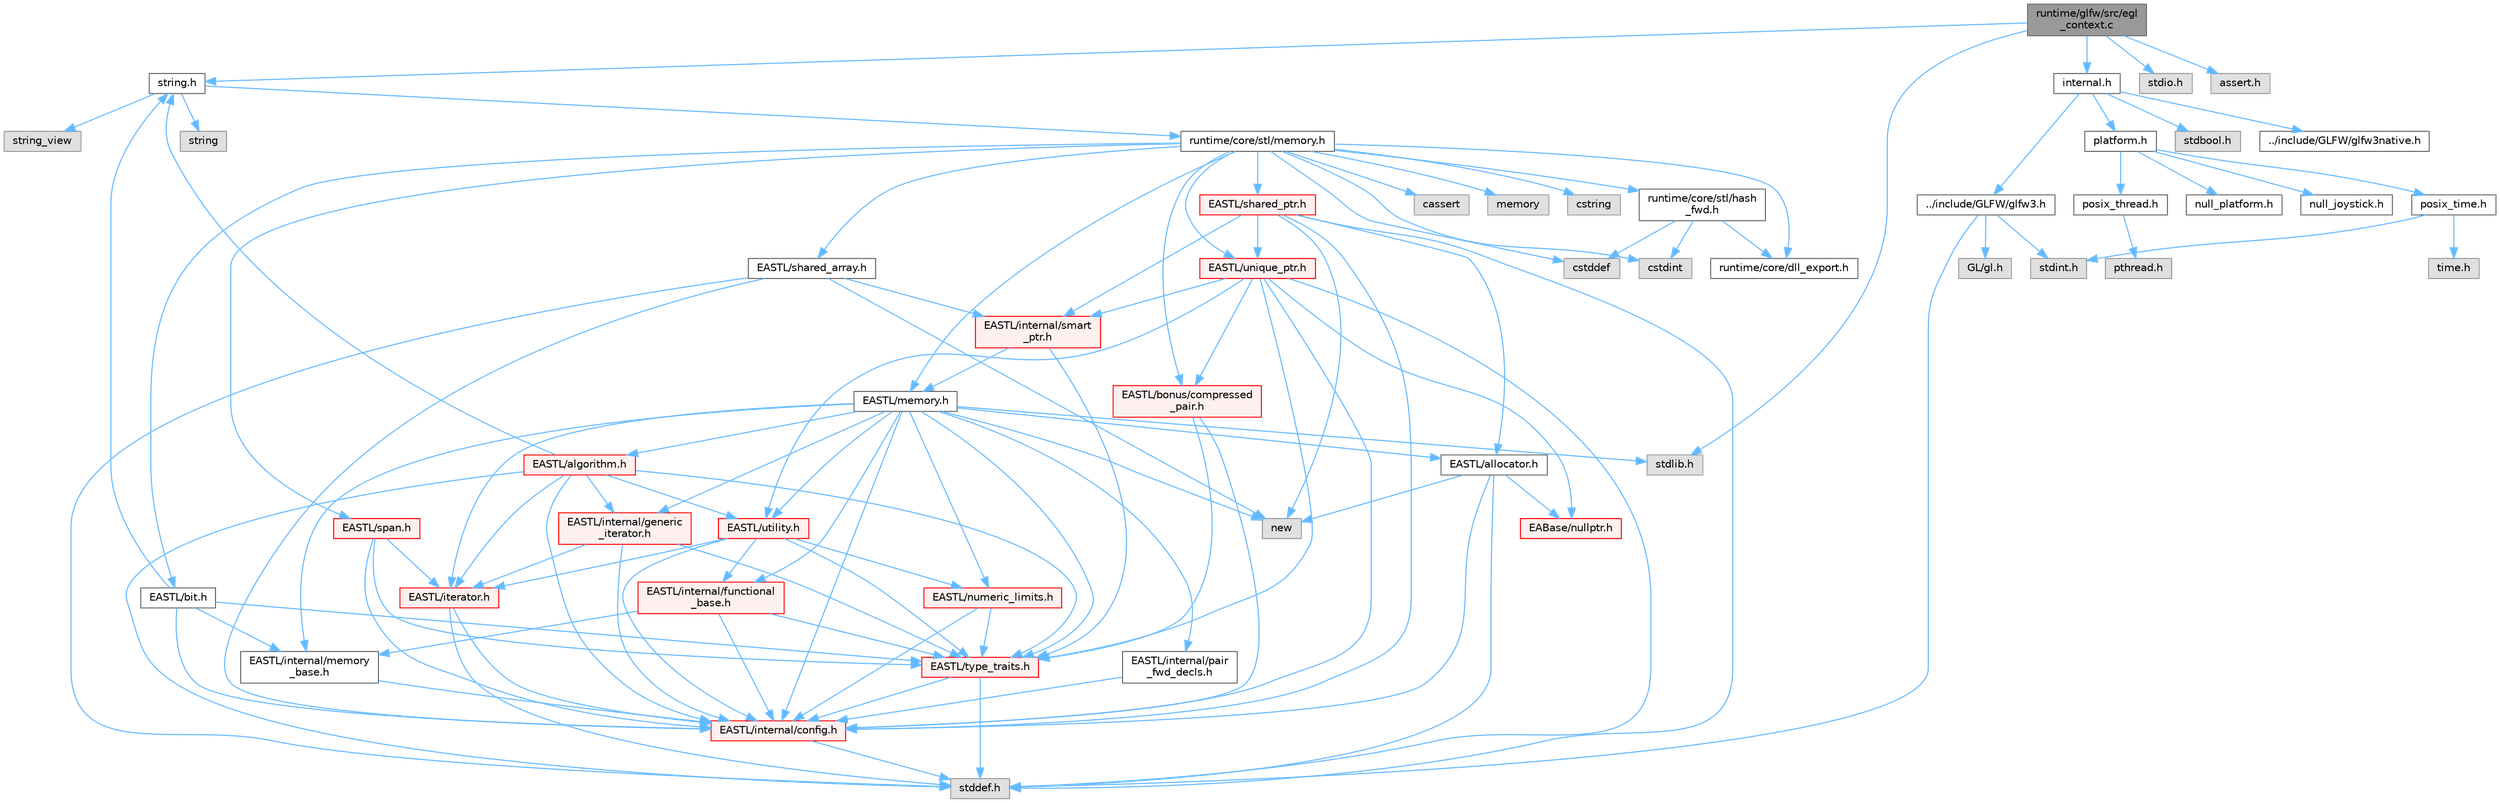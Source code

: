 digraph "runtime/glfw/src/egl_context.c"
{
 // LATEX_PDF_SIZE
  bgcolor="transparent";
  edge [fontname=Helvetica,fontsize=10,labelfontname=Helvetica,labelfontsize=10];
  node [fontname=Helvetica,fontsize=10,shape=box,height=0.2,width=0.4];
  Node1 [id="Node000001",label="runtime/glfw/src/egl\l_context.c",height=0.2,width=0.4,color="gray40", fillcolor="grey60", style="filled", fontcolor="black",tooltip=" "];
  Node1 -> Node2 [id="edge1_Node000001_Node000002",color="steelblue1",style="solid",tooltip=" "];
  Node2 [id="Node000002",label="internal.h",height=0.2,width=0.4,color="grey40", fillcolor="white", style="filled",URL="$glfw_2src_2internal_8h.html",tooltip=" "];
  Node2 -> Node3 [id="edge2_Node000002_Node000003",color="steelblue1",style="solid",tooltip=" "];
  Node3 [id="Node000003",label="../include/GLFW/glfw3.h",height=0.2,width=0.4,color="grey40", fillcolor="white", style="filled",URL="$glfw_2include_2_g_l_f_w_2glfw3_8h.html",tooltip="The header of the GLFW 3 API."];
  Node3 -> Node4 [id="edge3_Node000003_Node000004",color="steelblue1",style="solid",tooltip=" "];
  Node4 [id="Node000004",label="stddef.h",height=0.2,width=0.4,color="grey60", fillcolor="#E0E0E0", style="filled",tooltip=" "];
  Node3 -> Node5 [id="edge4_Node000003_Node000005",color="steelblue1",style="solid",tooltip=" "];
  Node5 [id="Node000005",label="stdint.h",height=0.2,width=0.4,color="grey60", fillcolor="#E0E0E0", style="filled",tooltip=" "];
  Node3 -> Node6 [id="edge5_Node000003_Node000006",color="steelblue1",style="solid",tooltip=" "];
  Node6 [id="Node000006",label="GL/gl.h",height=0.2,width=0.4,color="grey60", fillcolor="#E0E0E0", style="filled",tooltip=" "];
  Node2 -> Node7 [id="edge6_Node000002_Node000007",color="steelblue1",style="solid",tooltip=" "];
  Node7 [id="Node000007",label="stdbool.h",height=0.2,width=0.4,color="grey60", fillcolor="#E0E0E0", style="filled",tooltip=" "];
  Node2 -> Node8 [id="edge7_Node000002_Node000008",color="steelblue1",style="solid",tooltip=" "];
  Node8 [id="Node000008",label="platform.h",height=0.2,width=0.4,color="grey40", fillcolor="white", style="filled",URL="$glfw_2src_2_platform_8h.html",tooltip=" "];
  Node8 -> Node9 [id="edge8_Node000008_Node000009",color="steelblue1",style="solid",tooltip=" "];
  Node9 [id="Node000009",label="null_platform.h",height=0.2,width=0.4,color="grey40", fillcolor="white", style="filled",URL="$null__platform_8h.html",tooltip=" "];
  Node8 -> Node10 [id="edge9_Node000008_Node000010",color="steelblue1",style="solid",tooltip=" "];
  Node10 [id="Node000010",label="null_joystick.h",height=0.2,width=0.4,color="grey40", fillcolor="white", style="filled",URL="$null__joystick_8h.html",tooltip=" "];
  Node8 -> Node11 [id="edge10_Node000008_Node000011",color="steelblue1",style="solid",tooltip=" "];
  Node11 [id="Node000011",label="posix_thread.h",height=0.2,width=0.4,color="grey40", fillcolor="white", style="filled",URL="$posix__thread_8h.html",tooltip=" "];
  Node11 -> Node12 [id="edge11_Node000011_Node000012",color="steelblue1",style="solid",tooltip=" "];
  Node12 [id="Node000012",label="pthread.h",height=0.2,width=0.4,color="grey60", fillcolor="#E0E0E0", style="filled",tooltip=" "];
  Node8 -> Node13 [id="edge12_Node000008_Node000013",color="steelblue1",style="solid",tooltip=" "];
  Node13 [id="Node000013",label="posix_time.h",height=0.2,width=0.4,color="grey40", fillcolor="white", style="filled",URL="$posix__time_8h.html",tooltip=" "];
  Node13 -> Node5 [id="edge13_Node000013_Node000005",color="steelblue1",style="solid",tooltip=" "];
  Node13 -> Node14 [id="edge14_Node000013_Node000014",color="steelblue1",style="solid",tooltip=" "];
  Node14 [id="Node000014",label="time.h",height=0.2,width=0.4,color="grey60", fillcolor="#E0E0E0", style="filled",tooltip=" "];
  Node2 -> Node15 [id="edge15_Node000002_Node000015",color="steelblue1",style="solid",tooltip=" "];
  Node15 [id="Node000015",label="../include/GLFW/glfw3native.h",height=0.2,width=0.4,color="grey40", fillcolor="white", style="filled",URL="$glfw_2include_2_g_l_f_w_2glfw3native_8h.html",tooltip="The header of the native access functions."];
  Node1 -> Node16 [id="edge16_Node000001_Node000016",color="steelblue1",style="solid",tooltip=" "];
  Node16 [id="Node000016",label="stdio.h",height=0.2,width=0.4,color="grey60", fillcolor="#E0E0E0", style="filled",tooltip=" "];
  Node1 -> Node17 [id="edge17_Node000001_Node000017",color="steelblue1",style="solid",tooltip=" "];
  Node17 [id="Node000017",label="string.h",height=0.2,width=0.4,color="grey40", fillcolor="white", style="filled",URL="$string_8h.html",tooltip=" "];
  Node17 -> Node18 [id="edge18_Node000017_Node000018",color="steelblue1",style="solid",tooltip=" "];
  Node18 [id="Node000018",label="string",height=0.2,width=0.4,color="grey60", fillcolor="#E0E0E0", style="filled",tooltip=" "];
  Node17 -> Node19 [id="edge19_Node000017_Node000019",color="steelblue1",style="solid",tooltip=" "];
  Node19 [id="Node000019",label="string_view",height=0.2,width=0.4,color="grey60", fillcolor="#E0E0E0", style="filled",tooltip=" "];
  Node17 -> Node20 [id="edge20_Node000017_Node000020",color="steelblue1",style="solid",tooltip=" "];
  Node20 [id="Node000020",label="runtime/core/stl/memory.h",height=0.2,width=0.4,color="grey40", fillcolor="white", style="filled",URL="$core_2stl_2memory_8h.html",tooltip=" "];
  Node20 -> Node21 [id="edge21_Node000020_Node000021",color="steelblue1",style="solid",tooltip=" "];
  Node21 [id="Node000021",label="cstddef",height=0.2,width=0.4,color="grey60", fillcolor="#E0E0E0", style="filled",tooltip=" "];
  Node20 -> Node22 [id="edge22_Node000020_Node000022",color="steelblue1",style="solid",tooltip=" "];
  Node22 [id="Node000022",label="cstdint",height=0.2,width=0.4,color="grey60", fillcolor="#E0E0E0", style="filled",tooltip=" "];
  Node20 -> Node23 [id="edge23_Node000020_Node000023",color="steelblue1",style="solid",tooltip=" "];
  Node23 [id="Node000023",label="cassert",height=0.2,width=0.4,color="grey60", fillcolor="#E0E0E0", style="filled",tooltip=" "];
  Node20 -> Node24 [id="edge24_Node000020_Node000024",color="steelblue1",style="solid",tooltip=" "];
  Node24 [id="Node000024",label="memory",height=0.2,width=0.4,color="grey60", fillcolor="#E0E0E0", style="filled",tooltip=" "];
  Node20 -> Node25 [id="edge25_Node000020_Node000025",color="steelblue1",style="solid",tooltip=" "];
  Node25 [id="Node000025",label="cstring",height=0.2,width=0.4,color="grey60", fillcolor="#E0E0E0", style="filled",tooltip=" "];
  Node20 -> Node26 [id="edge26_Node000020_Node000026",color="steelblue1",style="solid",tooltip=" "];
  Node26 [id="Node000026",label="EASTL/bit.h",height=0.2,width=0.4,color="grey40", fillcolor="white", style="filled",URL="$bit_8h.html",tooltip=" "];
  Node26 -> Node27 [id="edge27_Node000026_Node000027",color="steelblue1",style="solid",tooltip=" "];
  Node27 [id="Node000027",label="EASTL/internal/config.h",height=0.2,width=0.4,color="red", fillcolor="#FFF0F0", style="filled",URL="$config_8h.html",tooltip=" "];
  Node27 -> Node4 [id="edge28_Node000027_Node000004",color="steelblue1",style="solid",tooltip=" "];
  Node26 -> Node35 [id="edge29_Node000026_Node000035",color="steelblue1",style="solid",tooltip=" "];
  Node35 [id="Node000035",label="EASTL/internal/memory\l_base.h",height=0.2,width=0.4,color="grey40", fillcolor="white", style="filled",URL="$memory__base_8h.html",tooltip=" "];
  Node35 -> Node27 [id="edge30_Node000035_Node000027",color="steelblue1",style="solid",tooltip=" "];
  Node26 -> Node36 [id="edge31_Node000026_Node000036",color="steelblue1",style="solid",tooltip=" "];
  Node36 [id="Node000036",label="EASTL/type_traits.h",height=0.2,width=0.4,color="red", fillcolor="#FFF0F0", style="filled",URL="$_e_a_s_t_l_2include_2_e_a_s_t_l_2type__traits_8h.html",tooltip=" "];
  Node36 -> Node27 [id="edge32_Node000036_Node000027",color="steelblue1",style="solid",tooltip=" "];
  Node36 -> Node4 [id="edge33_Node000036_Node000004",color="steelblue1",style="solid",tooltip=" "];
  Node26 -> Node17 [id="edge34_Node000026_Node000017",color="steelblue1",style="solid",tooltip=" "];
  Node20 -> Node46 [id="edge35_Node000020_Node000046",color="steelblue1",style="solid",tooltip=" "];
  Node46 [id="Node000046",label="EASTL/memory.h",height=0.2,width=0.4,color="grey40", fillcolor="white", style="filled",URL="$_e_a_s_t_l_2include_2_e_a_s_t_l_2memory_8h.html",tooltip=" "];
  Node46 -> Node27 [id="edge36_Node000046_Node000027",color="steelblue1",style="solid",tooltip=" "];
  Node46 -> Node35 [id="edge37_Node000046_Node000035",color="steelblue1",style="solid",tooltip=" "];
  Node46 -> Node47 [id="edge38_Node000046_Node000047",color="steelblue1",style="solid",tooltip=" "];
  Node47 [id="Node000047",label="EASTL/internal/generic\l_iterator.h",height=0.2,width=0.4,color="red", fillcolor="#FFF0F0", style="filled",URL="$generic__iterator_8h.html",tooltip=" "];
  Node47 -> Node27 [id="edge39_Node000047_Node000027",color="steelblue1",style="solid",tooltip=" "];
  Node47 -> Node48 [id="edge40_Node000047_Node000048",color="steelblue1",style="solid",tooltip=" "];
  Node48 [id="Node000048",label="EASTL/iterator.h",height=0.2,width=0.4,color="red", fillcolor="#FFF0F0", style="filled",URL="$_e_a_s_t_l_2include_2_e_a_s_t_l_2iterator_8h.html",tooltip=" "];
  Node48 -> Node27 [id="edge41_Node000048_Node000027",color="steelblue1",style="solid",tooltip=" "];
  Node48 -> Node4 [id="edge42_Node000048_Node000004",color="steelblue1",style="solid",tooltip=" "];
  Node47 -> Node36 [id="edge43_Node000047_Node000036",color="steelblue1",style="solid",tooltip=" "];
  Node46 -> Node51 [id="edge44_Node000046_Node000051",color="steelblue1",style="solid",tooltip=" "];
  Node51 [id="Node000051",label="EASTL/internal/pair\l_fwd_decls.h",height=0.2,width=0.4,color="grey40", fillcolor="white", style="filled",URL="$pair__fwd__decls_8h.html",tooltip=" "];
  Node51 -> Node27 [id="edge45_Node000051_Node000027",color="steelblue1",style="solid",tooltip=" "];
  Node46 -> Node52 [id="edge46_Node000046_Node000052",color="steelblue1",style="solid",tooltip=" "];
  Node52 [id="Node000052",label="EASTL/internal/functional\l_base.h",height=0.2,width=0.4,color="red", fillcolor="#FFF0F0", style="filled",URL="$functional__base_8h.html",tooltip=" "];
  Node52 -> Node27 [id="edge47_Node000052_Node000027",color="steelblue1",style="solid",tooltip=" "];
  Node52 -> Node35 [id="edge48_Node000052_Node000035",color="steelblue1",style="solid",tooltip=" "];
  Node52 -> Node36 [id="edge49_Node000052_Node000036",color="steelblue1",style="solid",tooltip=" "];
  Node46 -> Node53 [id="edge50_Node000046_Node000053",color="steelblue1",style="solid",tooltip=" "];
  Node53 [id="Node000053",label="EASTL/algorithm.h",height=0.2,width=0.4,color="red", fillcolor="#FFF0F0", style="filled",URL="$_e_a_s_t_l_2include_2_e_a_s_t_l_2algorithm_8h.html",tooltip=" "];
  Node53 -> Node27 [id="edge51_Node000053_Node000027",color="steelblue1",style="solid",tooltip=" "];
  Node53 -> Node36 [id="edge52_Node000053_Node000036",color="steelblue1",style="solid",tooltip=" "];
  Node53 -> Node48 [id="edge53_Node000053_Node000048",color="steelblue1",style="solid",tooltip=" "];
  Node53 -> Node63 [id="edge54_Node000053_Node000063",color="steelblue1",style="solid",tooltip=" "];
  Node63 [id="Node000063",label="EASTL/utility.h",height=0.2,width=0.4,color="red", fillcolor="#FFF0F0", style="filled",URL="$_e_a_s_t_l_2include_2_e_a_s_t_l_2utility_8h.html",tooltip=" "];
  Node63 -> Node27 [id="edge55_Node000063_Node000027",color="steelblue1",style="solid",tooltip=" "];
  Node63 -> Node36 [id="edge56_Node000063_Node000036",color="steelblue1",style="solid",tooltip=" "];
  Node63 -> Node48 [id="edge57_Node000063_Node000048",color="steelblue1",style="solid",tooltip=" "];
  Node63 -> Node64 [id="edge58_Node000063_Node000064",color="steelblue1",style="solid",tooltip=" "];
  Node64 [id="Node000064",label="EASTL/numeric_limits.h",height=0.2,width=0.4,color="red", fillcolor="#FFF0F0", style="filled",URL="$numeric__limits_8h.html",tooltip=" "];
  Node64 -> Node27 [id="edge59_Node000064_Node000027",color="steelblue1",style="solid",tooltip=" "];
  Node64 -> Node36 [id="edge60_Node000064_Node000036",color="steelblue1",style="solid",tooltip=" "];
  Node63 -> Node52 [id="edge61_Node000063_Node000052",color="steelblue1",style="solid",tooltip=" "];
  Node53 -> Node47 [id="edge62_Node000053_Node000047",color="steelblue1",style="solid",tooltip=" "];
  Node53 -> Node4 [id="edge63_Node000053_Node000004",color="steelblue1",style="solid",tooltip=" "];
  Node53 -> Node17 [id="edge64_Node000053_Node000017",color="steelblue1",style="solid",tooltip=" "];
  Node46 -> Node36 [id="edge65_Node000046_Node000036",color="steelblue1",style="solid",tooltip=" "];
  Node46 -> Node60 [id="edge66_Node000046_Node000060",color="steelblue1",style="solid",tooltip=" "];
  Node60 [id="Node000060",label="EASTL/allocator.h",height=0.2,width=0.4,color="grey40", fillcolor="white", style="filled",URL="$allocator_8h.html",tooltip=" "];
  Node60 -> Node27 [id="edge67_Node000060_Node000027",color="steelblue1",style="solid",tooltip=" "];
  Node60 -> Node38 [id="edge68_Node000060_Node000038",color="steelblue1",style="solid",tooltip=" "];
  Node38 [id="Node000038",label="EABase/nullptr.h",height=0.2,width=0.4,color="red", fillcolor="#FFF0F0", style="filled",URL="$nullptr_8h.html",tooltip=" "];
  Node60 -> Node4 [id="edge69_Node000060_Node000004",color="steelblue1",style="solid",tooltip=" "];
  Node60 -> Node61 [id="edge70_Node000060_Node000061",color="steelblue1",style="solid",tooltip=" "];
  Node61 [id="Node000061",label="new",height=0.2,width=0.4,color="grey60", fillcolor="#E0E0E0", style="filled",tooltip=" "];
  Node46 -> Node48 [id="edge71_Node000046_Node000048",color="steelblue1",style="solid",tooltip=" "];
  Node46 -> Node63 [id="edge72_Node000046_Node000063",color="steelblue1",style="solid",tooltip=" "];
  Node46 -> Node64 [id="edge73_Node000046_Node000064",color="steelblue1",style="solid",tooltip=" "];
  Node46 -> Node73 [id="edge74_Node000046_Node000073",color="steelblue1",style="solid",tooltip=" "];
  Node73 [id="Node000073",label="stdlib.h",height=0.2,width=0.4,color="grey60", fillcolor="#E0E0E0", style="filled",tooltip=" "];
  Node46 -> Node61 [id="edge75_Node000046_Node000061",color="steelblue1",style="solid",tooltip=" "];
  Node20 -> Node74 [id="edge76_Node000020_Node000074",color="steelblue1",style="solid",tooltip=" "];
  Node74 [id="Node000074",label="EASTL/shared_array.h",height=0.2,width=0.4,color="grey40", fillcolor="white", style="filled",URL="$shared__array_8h.html",tooltip=" "];
  Node74 -> Node27 [id="edge77_Node000074_Node000027",color="steelblue1",style="solid",tooltip=" "];
  Node74 -> Node75 [id="edge78_Node000074_Node000075",color="steelblue1",style="solid",tooltip=" "];
  Node75 [id="Node000075",label="EASTL/internal/smart\l_ptr.h",height=0.2,width=0.4,color="red", fillcolor="#FFF0F0", style="filled",URL="$smart__ptr_8h.html",tooltip=" "];
  Node75 -> Node46 [id="edge79_Node000075_Node000046",color="steelblue1",style="solid",tooltip=" "];
  Node75 -> Node36 [id="edge80_Node000075_Node000036",color="steelblue1",style="solid",tooltip=" "];
  Node74 -> Node61 [id="edge81_Node000074_Node000061",color="steelblue1",style="solid",tooltip=" "];
  Node74 -> Node4 [id="edge82_Node000074_Node000004",color="steelblue1",style="solid",tooltip=" "];
  Node20 -> Node77 [id="edge83_Node000020_Node000077",color="steelblue1",style="solid",tooltip=" "];
  Node77 [id="Node000077",label="EASTL/unique_ptr.h",height=0.2,width=0.4,color="red", fillcolor="#FFF0F0", style="filled",URL="$unique__ptr_8h.html",tooltip=" "];
  Node77 -> Node38 [id="edge84_Node000077_Node000038",color="steelblue1",style="solid",tooltip=" "];
  Node77 -> Node78 [id="edge85_Node000077_Node000078",color="steelblue1",style="solid",tooltip=" "];
  Node78 [id="Node000078",label="EASTL/bonus/compressed\l_pair.h",height=0.2,width=0.4,color="red", fillcolor="#FFF0F0", style="filled",URL="$compressed__pair_8h.html",tooltip=" "];
  Node78 -> Node27 [id="edge86_Node000078_Node000027",color="steelblue1",style="solid",tooltip=" "];
  Node78 -> Node36 [id="edge87_Node000078_Node000036",color="steelblue1",style="solid",tooltip=" "];
  Node77 -> Node27 [id="edge88_Node000077_Node000027",color="steelblue1",style="solid",tooltip=" "];
  Node77 -> Node75 [id="edge89_Node000077_Node000075",color="steelblue1",style="solid",tooltip=" "];
  Node77 -> Node36 [id="edge90_Node000077_Node000036",color="steelblue1",style="solid",tooltip=" "];
  Node77 -> Node63 [id="edge91_Node000077_Node000063",color="steelblue1",style="solid",tooltip=" "];
  Node77 -> Node4 [id="edge92_Node000077_Node000004",color="steelblue1",style="solid",tooltip=" "];
  Node20 -> Node80 [id="edge93_Node000020_Node000080",color="steelblue1",style="solid",tooltip=" "];
  Node80 [id="Node000080",label="EASTL/shared_ptr.h",height=0.2,width=0.4,color="red", fillcolor="#FFF0F0", style="filled",URL="$shared__ptr_8h.html",tooltip=" "];
  Node80 -> Node27 [id="edge94_Node000080_Node000027",color="steelblue1",style="solid",tooltip=" "];
  Node80 -> Node75 [id="edge95_Node000080_Node000075",color="steelblue1",style="solid",tooltip=" "];
  Node80 -> Node77 [id="edge96_Node000080_Node000077",color="steelblue1",style="solid",tooltip=" "];
  Node80 -> Node60 [id="edge97_Node000080_Node000060",color="steelblue1",style="solid",tooltip=" "];
  Node80 -> Node61 [id="edge98_Node000080_Node000061",color="steelblue1",style="solid",tooltip=" "];
  Node80 -> Node4 [id="edge99_Node000080_Node000004",color="steelblue1",style="solid",tooltip=" "];
  Node20 -> Node160 [id="edge100_Node000020_Node000160",color="steelblue1",style="solid",tooltip=" "];
  Node160 [id="Node000160",label="EASTL/span.h",height=0.2,width=0.4,color="red", fillcolor="#FFF0F0", style="filled",URL="$span_8h.html",tooltip=" "];
  Node160 -> Node27 [id="edge101_Node000160_Node000027",color="steelblue1",style="solid",tooltip=" "];
  Node160 -> Node36 [id="edge102_Node000160_Node000036",color="steelblue1",style="solid",tooltip=" "];
  Node160 -> Node48 [id="edge103_Node000160_Node000048",color="steelblue1",style="solid",tooltip=" "];
  Node20 -> Node78 [id="edge104_Node000020_Node000078",color="steelblue1",style="solid",tooltip=" "];
  Node20 -> Node163 [id="edge105_Node000020_Node000163",color="steelblue1",style="solid",tooltip=" "];
  Node163 [id="Node000163",label="runtime/core/dll_export.h",height=0.2,width=0.4,color="grey40", fillcolor="white", style="filled",URL="$dll__export_8h.html",tooltip=" "];
  Node20 -> Node164 [id="edge106_Node000020_Node000164",color="steelblue1",style="solid",tooltip=" "];
  Node164 [id="Node000164",label="runtime/core/stl/hash\l_fwd.h",height=0.2,width=0.4,color="grey40", fillcolor="white", style="filled",URL="$hash__fwd_8h.html",tooltip=" "];
  Node164 -> Node21 [id="edge107_Node000164_Node000021",color="steelblue1",style="solid",tooltip=" "];
  Node164 -> Node22 [id="edge108_Node000164_Node000022",color="steelblue1",style="solid",tooltip=" "];
  Node164 -> Node163 [id="edge109_Node000164_Node000163",color="steelblue1",style="solid",tooltip=" "];
  Node1 -> Node73 [id="edge110_Node000001_Node000073",color="steelblue1",style="solid",tooltip=" "];
  Node1 -> Node165 [id="edge111_Node000001_Node000165",color="steelblue1",style="solid",tooltip=" "];
  Node165 [id="Node000165",label="assert.h",height=0.2,width=0.4,color="grey60", fillcolor="#E0E0E0", style="filled",tooltip=" "];
}
